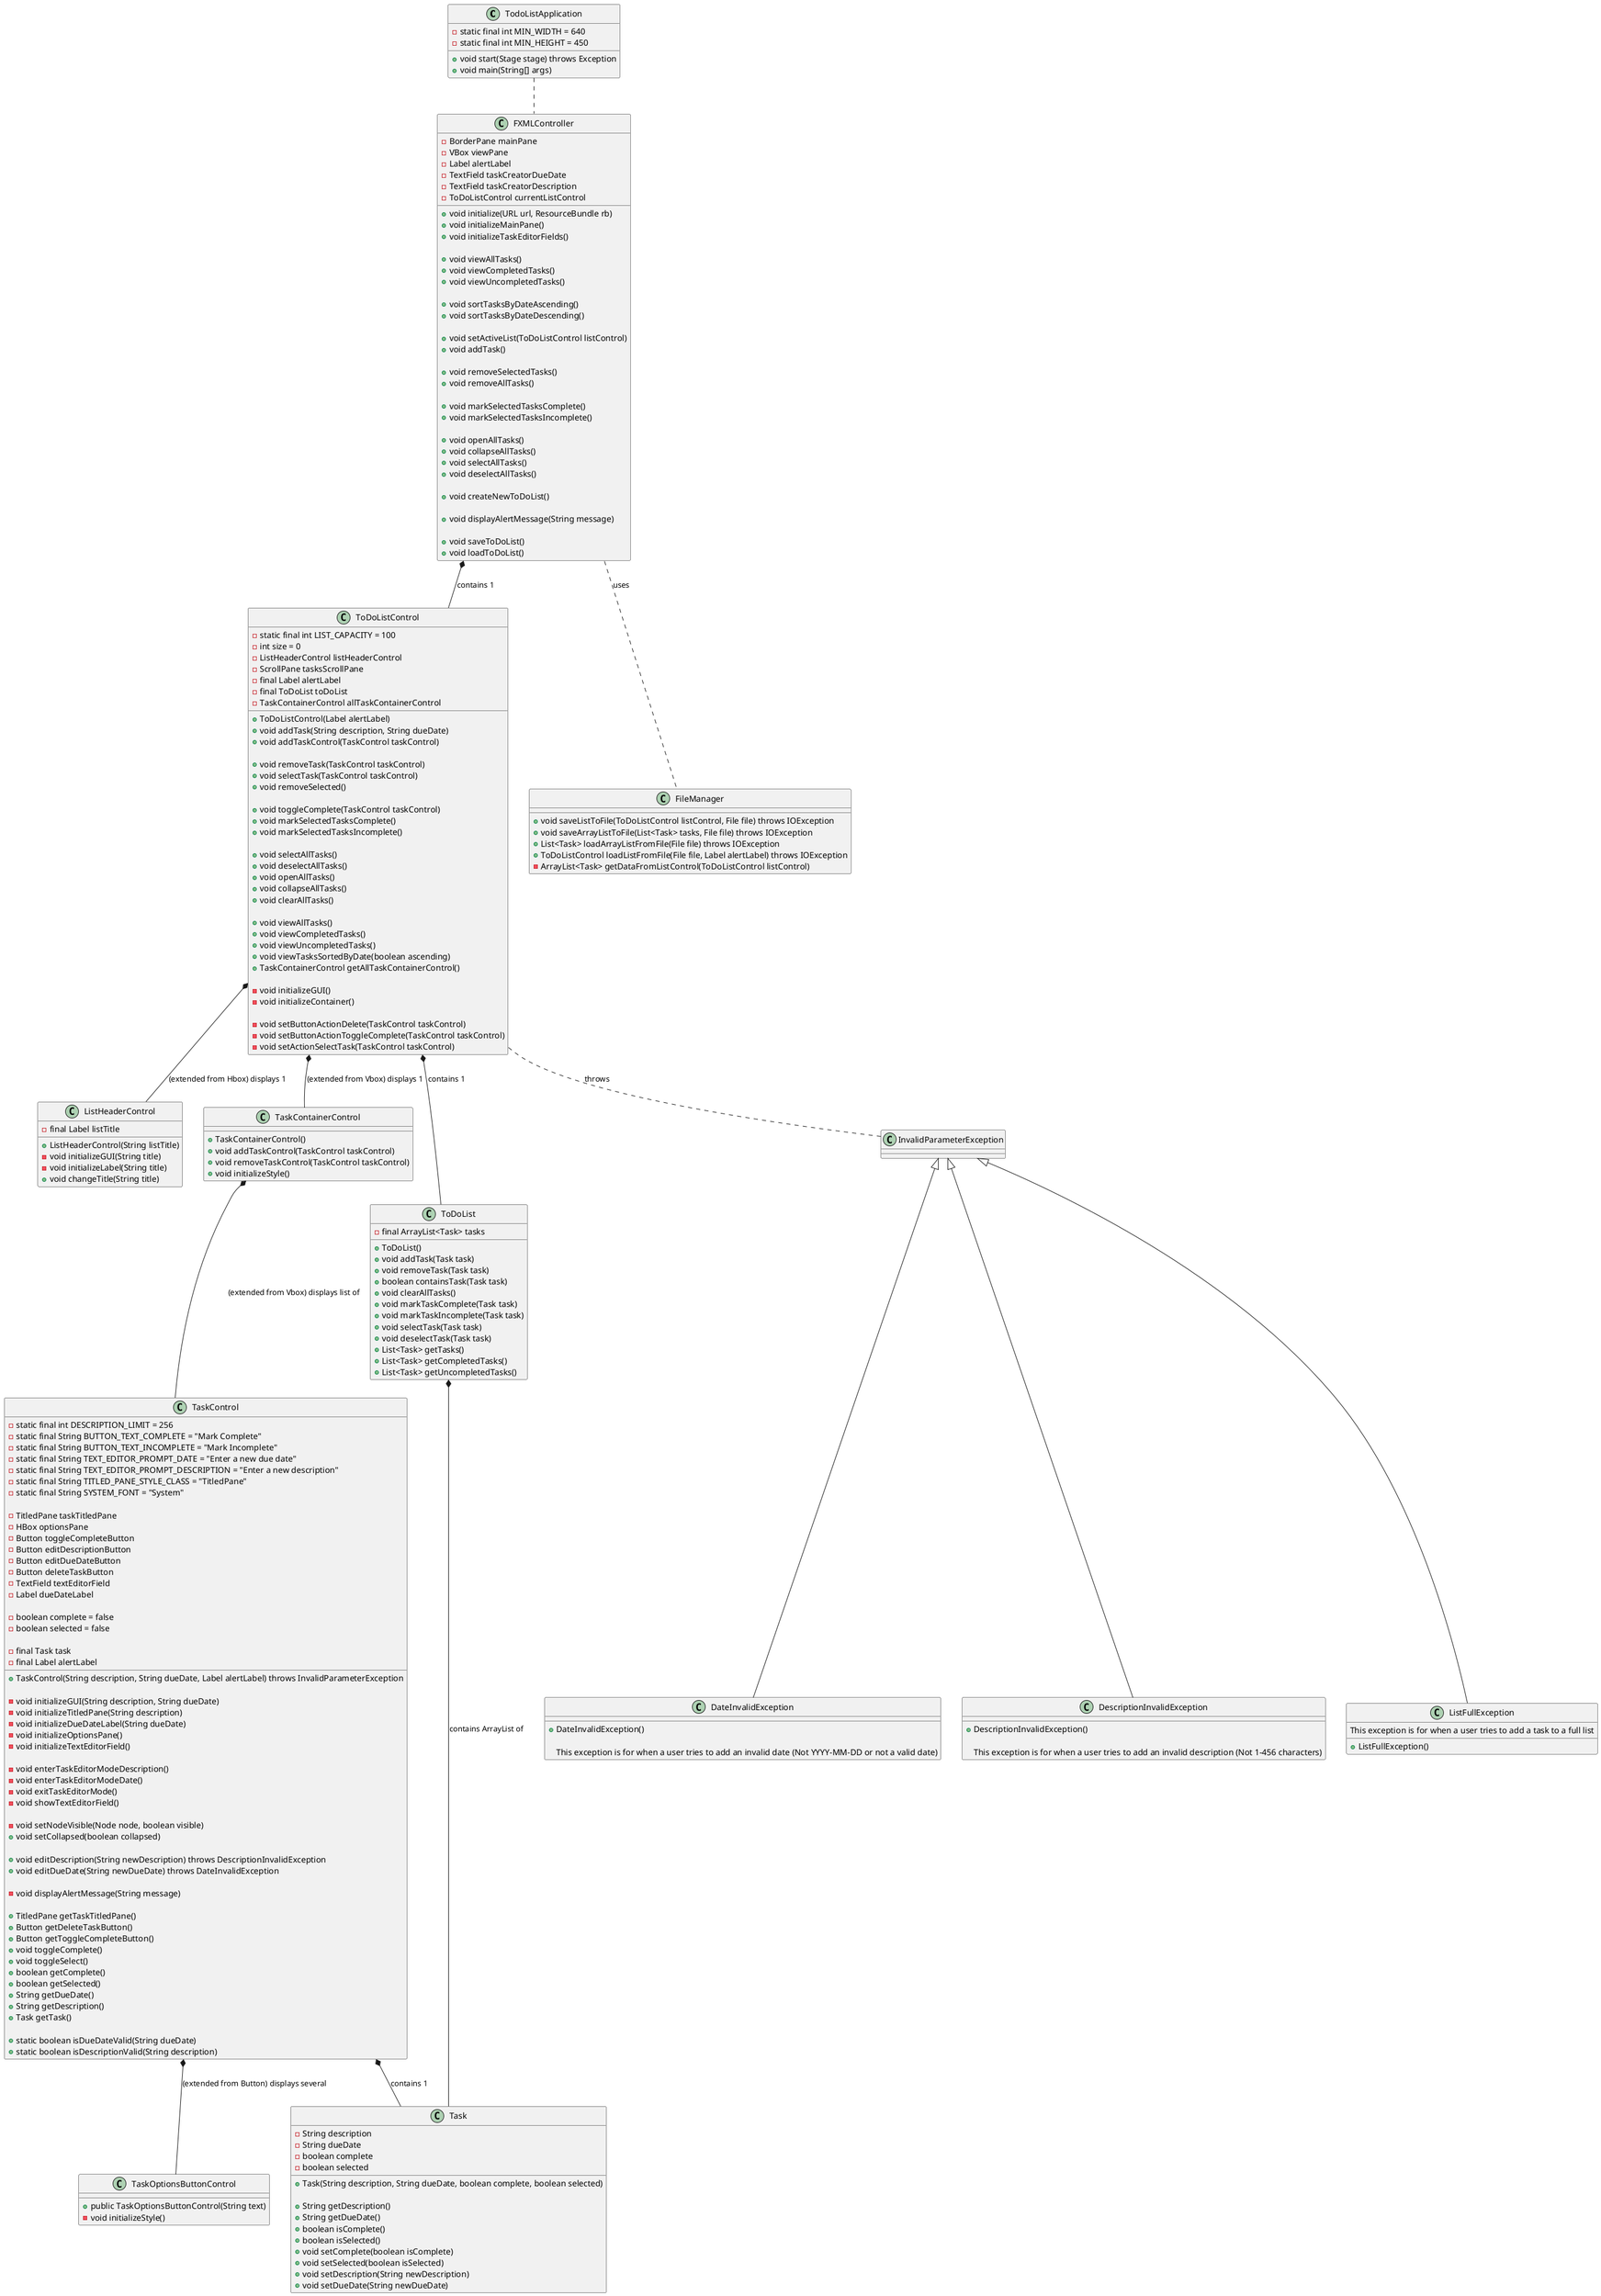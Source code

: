 @startuml
'https://plantuml.com/class-diagram

class TodoListApplication {
    -static final int MIN_WIDTH = 640
    -static final int MIN_HEIGHT = 450
    +void start(Stage stage) throws Exception
    +void main(String[] args)
}

class FXMLController {
    -BorderPane mainPane
    -VBox viewPane
    -Label alertLabel
    -TextField taskCreatorDueDate
    -TextField taskCreatorDescription
    -ToDoListControl currentListControl

    +void initialize(URL url, ResourceBundle rb)
    +void initializeMainPane()
    +void initializeTaskEditorFields()

    +void viewAllTasks()
    +void viewCompletedTasks()
    +void viewUncompletedTasks()

    +void sortTasksByDateAscending()
    +void sortTasksByDateDescending()

    +void setActiveList(ToDoListControl listControl)
    +void addTask()

    +void removeSelectedTasks()
    +void removeAllTasks()

    +void markSelectedTasksComplete()
    +void markSelectedTasksIncomplete()

    +void openAllTasks()
    +void collapseAllTasks()
    +void selectAllTasks()
    +void deselectAllTasks()

    +void createNewToDoList()

    +void displayAlertMessage(String message)

    +void saveToDoList()
    +void loadToDoList()
}

' control object for list in left pane
class ToDoListControl {
    -static final int LIST_CAPACITY = 100
    -int size = 0
    -ListHeaderControl listHeaderControl
    -ScrollPane tasksScrollPane
    -final Label alertLabel
    -final ToDoList toDoList
    -TaskContainerControl allTaskContainerControl

    +ToDoListControl(Label alertLabel)
    +void addTask(String description, String dueDate)
    +void addTaskControl(TaskControl taskControl)

    +void removeTask(TaskControl taskControl)
    +void selectTask(TaskControl taskControl)
    +void removeSelected()

    +void toggleComplete(TaskControl taskControl)
    +void markSelectedTasksComplete()
    +void markSelectedTasksIncomplete()

    +void selectAllTasks()
    +void deselectAllTasks()
    +void openAllTasks()
    +void collapseAllTasks()
    +void clearAllTasks()

    +void viewAllTasks()
    +void viewCompletedTasks()
    +void viewUncompletedTasks()
    +void viewTasksSortedByDate(boolean ascending)



    +TaskContainerControl getAllTaskContainerControl()

    -void initializeGUI()
    -void initializeContainer()

    -void setButtonActionDelete(TaskControl taskControl)
    -void setButtonActionToggleComplete(TaskControl taskControl)
    -void setActionSelectTask(TaskControl taskControl)
}

class ListHeaderControl {
    +ListHeaderControl(String listTitle)
    -final Label listTitle
    -void initializeGUI(String title)
    -void initializeLabel(String title)
    +void changeTitle(String title)
}

class TaskContainerControl {
    +TaskContainerControl()
    +void addTaskControl(TaskControl taskControl)
    +void removeTaskControl(TaskControl taskControl)
    +void initializeStyle()
}

class TaskControl {
    -static final int DESCRIPTION_LIMIT = 256
    -static final String BUTTON_TEXT_COMPLETE = "Mark Complete"
    -static final String BUTTON_TEXT_INCOMPLETE = "Mark Incomplete"
    -static final String TEXT_EDITOR_PROMPT_DATE = "Enter a new due date"
    -static final String TEXT_EDITOR_PROMPT_DESCRIPTION = "Enter a new description"
    -static final String TITLED_PANE_STYLE_CLASS = "TitledPane"
    -static final String SYSTEM_FONT = "System"

    -TitledPane taskTitledPane
    -HBox optionsPane
    -Button toggleCompleteButton
    -Button editDescriptionButton
    -Button editDueDateButton
    -Button deleteTaskButton
    -TextField textEditorField
    -Label dueDateLabel

    -boolean complete = false
    -boolean selected = false

    -final Task task
    -final Label alertLabel

    +TaskControl(String description, String dueDate, Label alertLabel) throws InvalidParameterException

    -void initializeGUI(String description, String dueDate)
    -void initializeTitledPane(String description)
    -void initializeDueDateLabel(String dueDate)
    -void initializeOptionsPane()
    -void initializeTextEditorField()

    -void enterTaskEditorModeDescription()
    -void enterTaskEditorModeDate()
    -void exitTaskEditorMode()
    -void showTextEditorField()

    -void setNodeVisible(Node node, boolean visible)
    +void setCollapsed(boolean collapsed)

    +void editDescription(String newDescription) throws DescriptionInvalidException
    +void editDueDate(String newDueDate) throws DateInvalidException

    -void displayAlertMessage(String message)

    +TitledPane getTaskTitledPane()
    +Button getDeleteTaskButton()
    +Button getToggleCompleteButton()
    +void toggleComplete()
    +void toggleSelect()
    +boolean getComplete()
    +boolean getSelected()
    +String getDueDate()
    +String getDescription()
    +Task getTask()

    +static boolean isDueDateValid(String dueDate)
    +static boolean isDescriptionValid(String description)
}

class FileManager {
    +void saveListToFile(ToDoListControl listControl, File file) throws IOException
    +void saveArrayListToFile(List<Task> tasks, File file) throws IOException
    +List<Task> loadArrayListFromFile(File file) throws IOException
    +ToDoListControl loadListFromFile(File file, Label alertLabel) throws IOException
    -ArrayList<Task> getDataFromListControl(ToDoListControl listControl)
}

class TaskOptionsButtonControl {
    +public TaskOptionsButtonControl(String text)
    -void initializeStyle()
}

class DateInvalidException {
    +DateInvalidException()

    This exception is for when a user tries to add an invalid date (Not YYYY-MM-DD or not a valid date)
}

class DescriptionInvalidException {
    +DescriptionInvalidException()

    This exception is for when a user tries to add an invalid description (Not 1-456 characters)
}

class ListFullException {
    +ListFullException()

    This exception is for when a user tries to add a task to a full list
}

class Task {
    -String description
    -String dueDate
    -boolean complete
    -boolean selected

    +Task(String description, String dueDate, boolean complete, boolean selected)

    +String getDescription()
    +String getDueDate()
    +boolean isComplete()
    +boolean isSelected()
    +void setComplete(boolean isComplete)
    +void setSelected(boolean isSelected)
    +void setDescription(String newDescription)
    +void setDueDate(String newDueDate)
}

class ToDoList {
    -final ArrayList<Task> tasks

    +ToDoList()
    +void addTask(Task task)
    +void removeTask(Task task)
    +boolean containsTask(Task task)
    +void clearAllTasks()
    +void markTaskComplete(Task task)
    +void markTaskIncomplete(Task task)
    +void selectTask(Task task)
    +void deselectTask(Task task)
    +List<Task> getTasks()
    +List<Task> getCompletedTasks()
    +List<Task> getUncompletedTasks()
}

FXMLController *-- ToDoListControl: contains 1
ToDoListControl *-- TaskContainerControl: (extended from Vbox) displays 1
ToDoListControl *-- ListHeaderControl: (extended from Hbox) displays 1
ToDoListControl *-- ToDoList: contains 1
ToDoList *-- Task: contains ArrayList of
TaskControl *-- Task: contains 1
InvalidParameterException <|-- DateInvalidException
InvalidParameterException <|-- DescriptionInvalidException
InvalidParameterException <|-- ListFullException
ToDoListControl .. InvalidParameterException: throws
FXMLController .. FileManager: uses
TodoListApplication .. FXMLController
TaskContainerControl *-- TaskControl: (extended from Vbox) displays list of
TaskControl *-- TaskOptionsButtonControl: (extended from Button) displays several
@enduml
